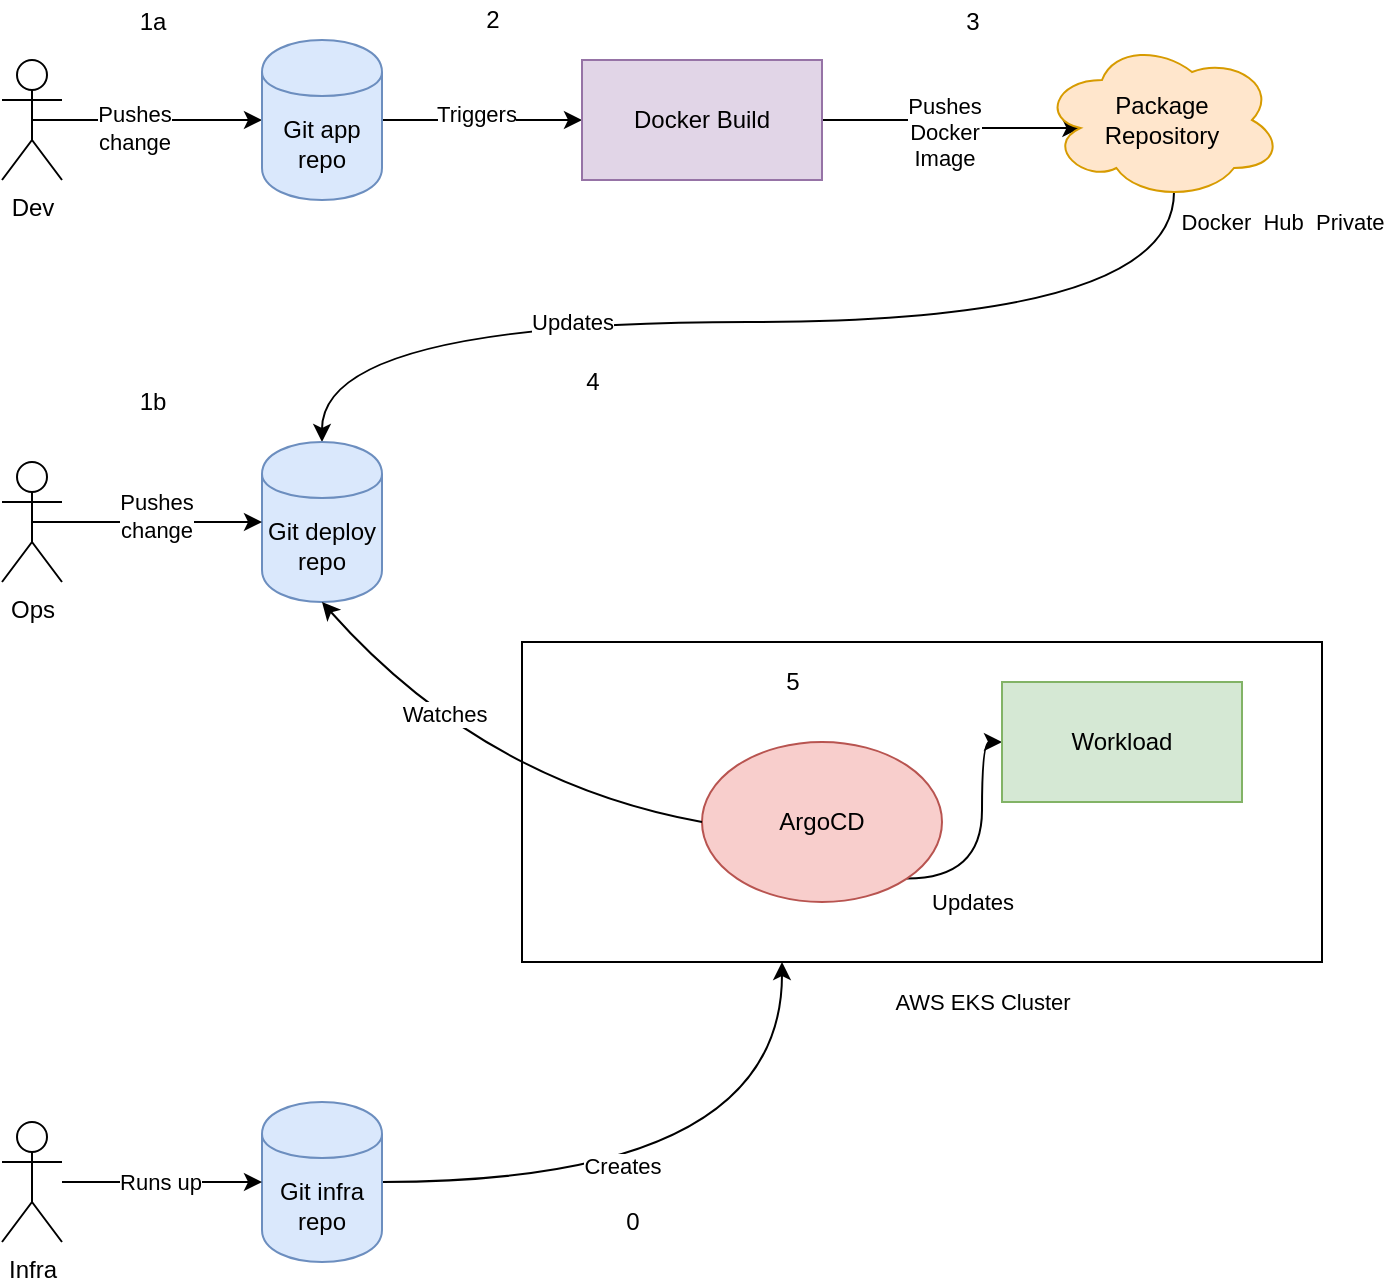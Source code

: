 <mxfile version="17.2.4" type="device"><diagram id="FxPAqtglfKVxe5d3q5oH" name="Page-1"><mxGraphModel dx="1038" dy="649" grid="1" gridSize="10" guides="1" tooltips="1" connect="1" arrows="1" fold="1" page="1" pageScale="1" pageWidth="827" pageHeight="1169" math="0" shadow="0"><root><mxCell id="0"/><mxCell id="1" parent="0"/><mxCell id="uHcDjk8UdJXaF5YByZit-2" value="" style="rounded=0;whiteSpace=wrap;sketch=0;html=1;" vertex="1" parent="1"><mxGeometry x="340" y="400" width="400" height="160" as="geometry"/></mxCell><mxCell id="wLM4OhbOGa0WUZFA3uve-12" value="" style="edgeStyle=orthogonalEdgeStyle;rounded=0;orthogonalLoop=1;jettySize=auto;exitX=0.5;exitY=0.5;exitDx=0;exitDy=0;exitPerimeter=0;html=1;" parent="1" source="wLM4OhbOGa0WUZFA3uve-1" target="wLM4OhbOGa0WUZFA3uve-7" edge="1"><mxGeometry relative="1" as="geometry"/></mxCell><mxCell id="wLM4OhbOGa0WUZFA3uve-13" value="Pushes&lt;br&gt;change" style="edgeLabel;align=center;verticalAlign=middle;resizable=0;points=[];html=1;" parent="wLM4OhbOGa0WUZFA3uve-12" vertex="1" connectable="0"><mxGeometry x="-0.122" y="-4" relative="1" as="geometry"><mxPoint as="offset"/></mxGeometry></mxCell><mxCell id="wLM4OhbOGa0WUZFA3uve-1" value="Dev" style="shape=umlActor;verticalLabelPosition=bottom;verticalAlign=top;outlineConnect=0;html=1;" parent="1" vertex="1"><mxGeometry x="80" y="109" width="30" height="60" as="geometry"/></mxCell><mxCell id="wLM4OhbOGa0WUZFA3uve-11" value="" style="edgeStyle=orthogonalEdgeStyle;rounded=0;orthogonalLoop=1;jettySize=auto;exitX=1;exitY=0.5;exitDx=0;exitDy=0;html=1;" parent="1" source="wLM4OhbOGa0WUZFA3uve-7" target="wLM4OhbOGa0WUZFA3uve-8" edge="1"><mxGeometry relative="1" as="geometry"/></mxCell><mxCell id="wLM4OhbOGa0WUZFA3uve-15" value="Triggers" style="edgeLabel;align=center;verticalAlign=middle;resizable=0;points=[];html=1;" parent="wLM4OhbOGa0WUZFA3uve-11" vertex="1" connectable="0"><mxGeometry x="-0.06" y="3" relative="1" as="geometry"><mxPoint as="offset"/></mxGeometry></mxCell><mxCell id="wLM4OhbOGa0WUZFA3uve-7" value="Git app repo" style="shape=cylinder;whiteSpace=wrap;boundedLbl=1;backgroundOutline=1;fillColor=#dae8fc;strokeColor=#6c8ebf;html=1;" parent="1" vertex="1"><mxGeometry x="210" y="99" width="60" height="80" as="geometry"/></mxCell><mxCell id="wLM4OhbOGa0WUZFA3uve-10" value="" style="edgeStyle=orthogonalEdgeStyle;rounded=0;orthogonalLoop=1;jettySize=auto;exitX=1;exitY=0.5;exitDx=0;exitDy=0;entryX=0.16;entryY=0.55;entryDx=0;entryDy=0;entryPerimeter=0;html=1;" parent="1" source="wLM4OhbOGa0WUZFA3uve-8" target="wLM4OhbOGa0WUZFA3uve-16" edge="1"><mxGeometry relative="1" as="geometry"><mxPoint x="580" y="139" as="targetPoint"/></mxGeometry></mxCell><mxCell id="wLM4OhbOGa0WUZFA3uve-17" value="Pushes&lt;br&gt;Docker&lt;br&gt;Image" style="edgeLabel;align=center;verticalAlign=middle;resizable=0;points=[];html=1;" parent="wLM4OhbOGa0WUZFA3uve-10" vertex="1" connectable="0"><mxGeometry x="-0.022" y="-2" relative="1" as="geometry"><mxPoint as="offset"/></mxGeometry></mxCell><mxCell id="uHcDjk8UdJXaF5YByZit-3" value="Docker  Hub  Private" style="edgeLabel;align=center;verticalAlign=middle;resizable=0;points=[];html=1;" vertex="1" connectable="0" parent="wLM4OhbOGa0WUZFA3uve-10"><mxGeometry x="-0.022" y="-2" relative="1" as="geometry"><mxPoint x="169" y="45" as="offset"/></mxGeometry></mxCell><mxCell id="wLM4OhbOGa0WUZFA3uve-8" value="Docker Build" style="rounded=0;whiteSpace=wrap;fillColor=#e1d5e7;strokeColor=#9673a6;html=1;" parent="1" vertex="1"><mxGeometry x="370" y="109" width="120" height="60" as="geometry"/></mxCell><mxCell id="wLM4OhbOGa0WUZFA3uve-22" value="" style="edgeStyle=orthogonalEdgeStyle;orthogonalLoop=1;jettySize=auto;exitX=0.55;exitY=0.95;exitDx=0;exitDy=0;exitPerimeter=0;entryX=0.5;entryY=0;entryDx=0;entryDy=0;curved=1;html=1;" parent="1" source="wLM4OhbOGa0WUZFA3uve-16" target="wLM4OhbOGa0WUZFA3uve-18" edge="1"><mxGeometry relative="1" as="geometry"><Array as="points"><mxPoint x="666" y="240"/><mxPoint x="240" y="240"/></Array></mxGeometry></mxCell><mxCell id="wLM4OhbOGa0WUZFA3uve-23" value="Updates" style="edgeLabel;align=center;verticalAlign=middle;resizable=0;points=[];html=1;" parent="wLM4OhbOGa0WUZFA3uve-22" vertex="1" connectable="0"><mxGeometry x="0.33" relative="1" as="geometry"><mxPoint as="offset"/></mxGeometry></mxCell><mxCell id="wLM4OhbOGa0WUZFA3uve-16" value="Package&lt;br&gt;Repository" style="ellipse;shape=cloud;whiteSpace=wrap;fillColor=#ffe6cc;strokeColor=#d79b00;html=1;" parent="1" vertex="1"><mxGeometry x="600" y="99" width="120" height="80" as="geometry"/></mxCell><mxCell id="wLM4OhbOGa0WUZFA3uve-18" value="Git deploy repo" style="shape=cylinder;whiteSpace=wrap;boundedLbl=1;backgroundOutline=1;fillColor=#dae8fc;strokeColor=#6c8ebf;html=1;" parent="1" vertex="1"><mxGeometry x="210" y="300" width="60" height="80" as="geometry"/></mxCell><mxCell id="wLM4OhbOGa0WUZFA3uve-34" value="" style="edgeStyle=orthogonalEdgeStyle;curved=1;orthogonalLoop=1;jettySize=auto;exitX=1;exitY=1;exitDx=0;exitDy=0;entryX=0;entryY=0.5;entryDx=0;entryDy=0;html=1;" parent="1" source="wLM4OhbOGa0WUZFA3uve-26" target="wLM4OhbOGa0WUZFA3uve-33" edge="1"><mxGeometry relative="1" as="geometry"/></mxCell><mxCell id="wLM4OhbOGa0WUZFA3uve-35" value="Updates" style="edgeLabel;align=center;verticalAlign=middle;resizable=0;points=[];html=1;" parent="wLM4OhbOGa0WUZFA3uve-34" vertex="1" connectable="0"><mxGeometry x="-0.139" y="5" relative="1" as="geometry"><mxPoint y="24" as="offset"/></mxGeometry></mxCell><mxCell id="uHcDjk8UdJXaF5YByZit-4" value="AWS EKS Cluster" style="edgeLabel;align=center;verticalAlign=middle;resizable=0;points=[];html=1;" vertex="1" connectable="0" parent="wLM4OhbOGa0WUZFA3uve-34"><mxGeometry x="-0.139" y="5" relative="1" as="geometry"><mxPoint x="5" y="74" as="offset"/></mxGeometry></mxCell><mxCell id="wLM4OhbOGa0WUZFA3uve-26" value="ArgoCD" style="ellipse;whiteSpace=wrap;fillColor=#f8cecc;strokeColor=#b85450;html=1;" parent="1" vertex="1"><mxGeometry x="430" y="450" width="120" height="80" as="geometry"/></mxCell><mxCell id="wLM4OhbOGa0WUZFA3uve-27" value="" style="endArrow=classic;exitX=0;exitY=0.5;exitDx=0;exitDy=0;entryX=0.5;entryY=1;entryDx=0;entryDy=0;curved=1;html=1;" parent="1" source="wLM4OhbOGa0WUZFA3uve-26" target="wLM4OhbOGa0WUZFA3uve-18" edge="1"><mxGeometry width="50" height="50" relative="1" as="geometry"><mxPoint x="310" y="370" as="sourcePoint"/><mxPoint x="360" y="320" as="targetPoint"/><Array as="points"><mxPoint x="320" y="470"/></Array></mxGeometry></mxCell><mxCell id="wLM4OhbOGa0WUZFA3uve-28" value="Watches" style="edgeLabel;align=center;verticalAlign=middle;resizable=0;points=[];html=1;" parent="wLM4OhbOGa0WUZFA3uve-27" vertex="1" connectable="0"><mxGeometry x="0.297" y="-8" relative="1" as="geometry"><mxPoint as="offset"/></mxGeometry></mxCell><mxCell id="wLM4OhbOGa0WUZFA3uve-31" value="" style="edgeStyle=orthogonalEdgeStyle;curved=1;orthogonalLoop=1;jettySize=auto;exitX=0.5;exitY=0.5;exitDx=0;exitDy=0;exitPerimeter=0;entryX=0;entryY=0.5;entryDx=0;entryDy=0;html=1;" parent="1" source="wLM4OhbOGa0WUZFA3uve-29" target="wLM4OhbOGa0WUZFA3uve-18" edge="1"><mxGeometry relative="1" as="geometry"/></mxCell><mxCell id="wLM4OhbOGa0WUZFA3uve-32" value="Pushes&lt;br&gt;change" style="edgeLabel;align=center;verticalAlign=middle;resizable=0;points=[];html=1;" parent="wLM4OhbOGa0WUZFA3uve-31" vertex="1" connectable="0"><mxGeometry x="0.078" y="3" relative="1" as="geometry"><mxPoint as="offset"/></mxGeometry></mxCell><mxCell id="wLM4OhbOGa0WUZFA3uve-29" value="Ops" style="shape=umlActor;verticalLabelPosition=bottom;verticalAlign=top;outlineConnect=0;html=1;" parent="1" vertex="1"><mxGeometry x="80" y="310" width="30" height="60" as="geometry"/></mxCell><mxCell id="wLM4OhbOGa0WUZFA3uve-33" value="Workload" style="rounded=0;whiteSpace=wrap;fillColor=#d5e8d4;strokeColor=#82b366;html=1;" parent="1" vertex="1"><mxGeometry x="580" y="420" width="120" height="60" as="geometry"/></mxCell><mxCell id="wLM4OhbOGa0WUZFA3uve-37" value="1a" style="text;align=center;verticalAlign=middle;resizable=0;points=[];autosize=1;html=1;" parent="1" vertex="1"><mxGeometry x="130" y="80" width="50" height="20" as="geometry"/></mxCell><mxCell id="wLM4OhbOGa0WUZFA3uve-39" value="2" style="text;align=center;verticalAlign=middle;resizable=0;points=[];autosize=1;html=1;" parent="1" vertex="1"><mxGeometry x="310" y="79" width="30" height="20" as="geometry"/></mxCell><mxCell id="wLM4OhbOGa0WUZFA3uve-40" value="3" style="text;align=center;verticalAlign=middle;resizable=0;points=[];autosize=1;html=1;" parent="1" vertex="1"><mxGeometry x="550" y="80" width="30" height="20" as="geometry"/></mxCell><mxCell id="wLM4OhbOGa0WUZFA3uve-41" value="4" style="text;align=center;verticalAlign=middle;resizable=0;points=[];autosize=1;html=1;" parent="1" vertex="1"><mxGeometry x="360" y="260" width="30" height="20" as="geometry"/></mxCell><mxCell id="wLM4OhbOGa0WUZFA3uve-42" value="1b" style="text;align=center;verticalAlign=middle;resizable=0;points=[];autosize=1;html=1;" parent="1" vertex="1"><mxGeometry x="130" y="270" width="50" height="20" as="geometry"/></mxCell><mxCell id="wLM4OhbOGa0WUZFA3uve-43" value="5" style="text;align=center;verticalAlign=middle;resizable=0;points=[];autosize=1;html=1;" parent="1" vertex="1"><mxGeometry x="460" y="410" width="30" height="20" as="geometry"/></mxCell><mxCell id="BTUCdZw4soIRhE3fQIp3-3" value="" style="edgeStyle=orthogonalEdgeStyle;orthogonalLoop=1;jettySize=auto;exitX=1;exitY=0.5;exitDx=0;exitDy=0;curved=1;html=1;" parent="1" source="BTUCdZw4soIRhE3fQIp3-1" target="uHcDjk8UdJXaF5YByZit-2" edge="1"><mxGeometry relative="1" as="geometry"><mxPoint x="470" y="570" as="targetPoint"/><Array as="points"><mxPoint x="470" y="670"/></Array></mxGeometry></mxCell><mxCell id="BTUCdZw4soIRhE3fQIp3-4" value="Creates" style="edgeLabel;align=center;verticalAlign=middle;resizable=0;points=[];html=1;" parent="BTUCdZw4soIRhE3fQIp3-3" vertex="1" connectable="0"><mxGeometry x="-0.17" y="8" relative="1" as="geometry"><mxPoint x="-9" as="offset"/></mxGeometry></mxCell><mxCell id="BTUCdZw4soIRhE3fQIp3-1" value="Git infra repo" style="shape=cylinder;whiteSpace=wrap;boundedLbl=1;backgroundOutline=1;fillColor=#dae8fc;strokeColor=#6c8ebf;html=1;" parent="1" vertex="1"><mxGeometry x="210" y="630" width="60" height="80" as="geometry"/></mxCell><mxCell id="BTUCdZw4soIRhE3fQIp3-6" value="" style="edgeStyle=orthogonalEdgeStyle;curved=1;orthogonalLoop=1;jettySize=auto;html=1;" parent="1" source="BTUCdZw4soIRhE3fQIp3-2" target="BTUCdZw4soIRhE3fQIp3-1" edge="1"><mxGeometry relative="1" as="geometry"/></mxCell><mxCell id="BTUCdZw4soIRhE3fQIp3-8" value="Runs up" style="edgeLabel;align=center;verticalAlign=middle;resizable=0;points=[];html=1;" parent="BTUCdZw4soIRhE3fQIp3-6" vertex="1" connectable="0"><mxGeometry x="-0.033" relative="1" as="geometry"><mxPoint as="offset"/></mxGeometry></mxCell><mxCell id="BTUCdZw4soIRhE3fQIp3-2" value="Infra" style="shape=umlActor;verticalLabelPosition=bottom;verticalAlign=top;outlineConnect=0;html=1;" parent="1" vertex="1"><mxGeometry x="80" y="640" width="30" height="60" as="geometry"/></mxCell><mxCell id="BTUCdZw4soIRhE3fQIp3-5" value="0" style="text;align=center;verticalAlign=middle;resizable=0;points=[];autosize=1;html=1;" parent="1" vertex="1"><mxGeometry x="380" y="680" width="30" height="20" as="geometry"/></mxCell></root></mxGraphModel></diagram></mxfile>